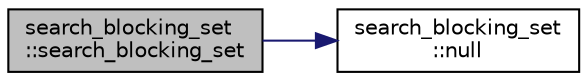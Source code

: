 digraph "search_blocking_set::search_blocking_set"
{
  edge [fontname="Helvetica",fontsize="10",labelfontname="Helvetica",labelfontsize="10"];
  node [fontname="Helvetica",fontsize="10",shape=record];
  rankdir="LR";
  Node0 [label="search_blocking_set\l::search_blocking_set",height=0.2,width=0.4,color="black", fillcolor="grey75", style="filled", fontcolor="black"];
  Node0 -> Node1 [color="midnightblue",fontsize="10",style="solid",fontname="Helvetica"];
  Node1 [label="search_blocking_set\l::null",height=0.2,width=0.4,color="black", fillcolor="white", style="filled",URL="$dc/d36/classsearch__blocking__set.html#a3fec3d8470f2bf29fa5d67f575ef8e2d"];
}
